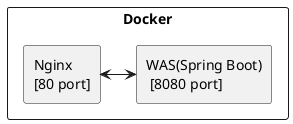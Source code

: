 @startuml


rectangle Docker {
	rectangle Nginx as "Nginx\n[80 port]" {

	}

	rectangle WAS as "WAS(Spring Boot)\n [8080 port]" {
	}
}


Nginx <-r-> WAS

@enduml